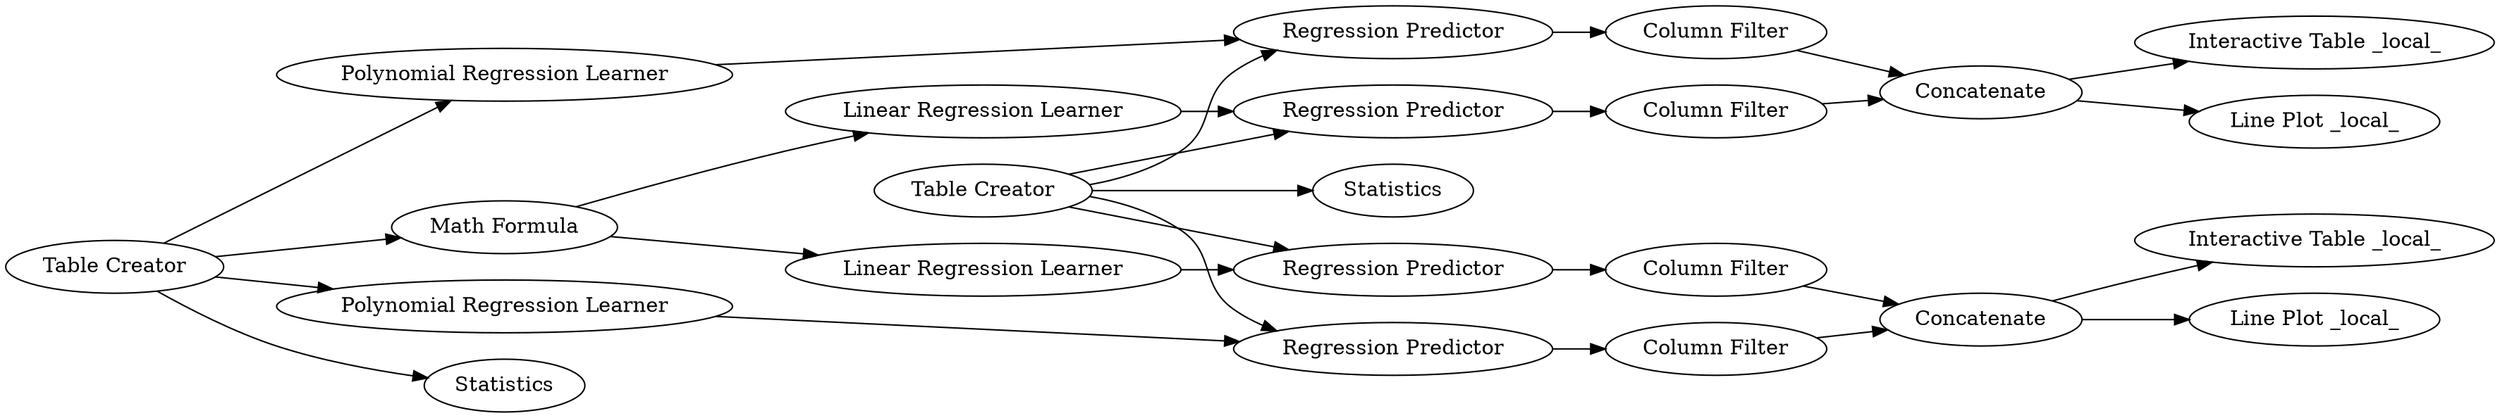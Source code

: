 digraph {
	35 -> 7
	41 -> 38
	38 -> 51
	49 -> 47
	52 -> 55
	51 -> 52
	25 -> 41
	32 -> 50
	31 -> 32
	47 -> 58
	1 -> 29
	35 -> 31
	25 -> 28
	25 -> 35
	25 -> 42
	1 -> 38
	1 -> 14
	7 -> 9
	48 -> 47
	52 -> 57
	50 -> 52
	9 -> 48
	1 -> 9
	47 -> 56
	29 -> 49
	1 -> 32
	28 -> 29
	57 [label="Line Plot _local_"]
	55 [label="Interactive Table _local_"]
	7 [label="Linear Regression Learner"]
	9 [label="Regression Predictor"]
	58 [label="Interactive Table _local_"]
	49 [label="Column Filter"]
	41 [label="Polynomial Regression Learner"]
	31 [label="Linear Regression Learner"]
	51 [label="Column Filter"]
	56 [label="Line Plot _local_"]
	25 [label="Table Creator"]
	48 [label="Column Filter"]
	50 [label="Column Filter"]
	1 [label="Table Creator"]
	42 [label=Statistics]
	28 [label="Polynomial Regression Learner"]
	47 [label=Concatenate]
	14 [label=Statistics]
	38 [label="Regression Predictor"]
	35 [label="Math Formula"]
	29 [label="Regression Predictor"]
	52 [label=Concatenate]
	32 [label="Regression Predictor"]
	rankdir=LR
}
